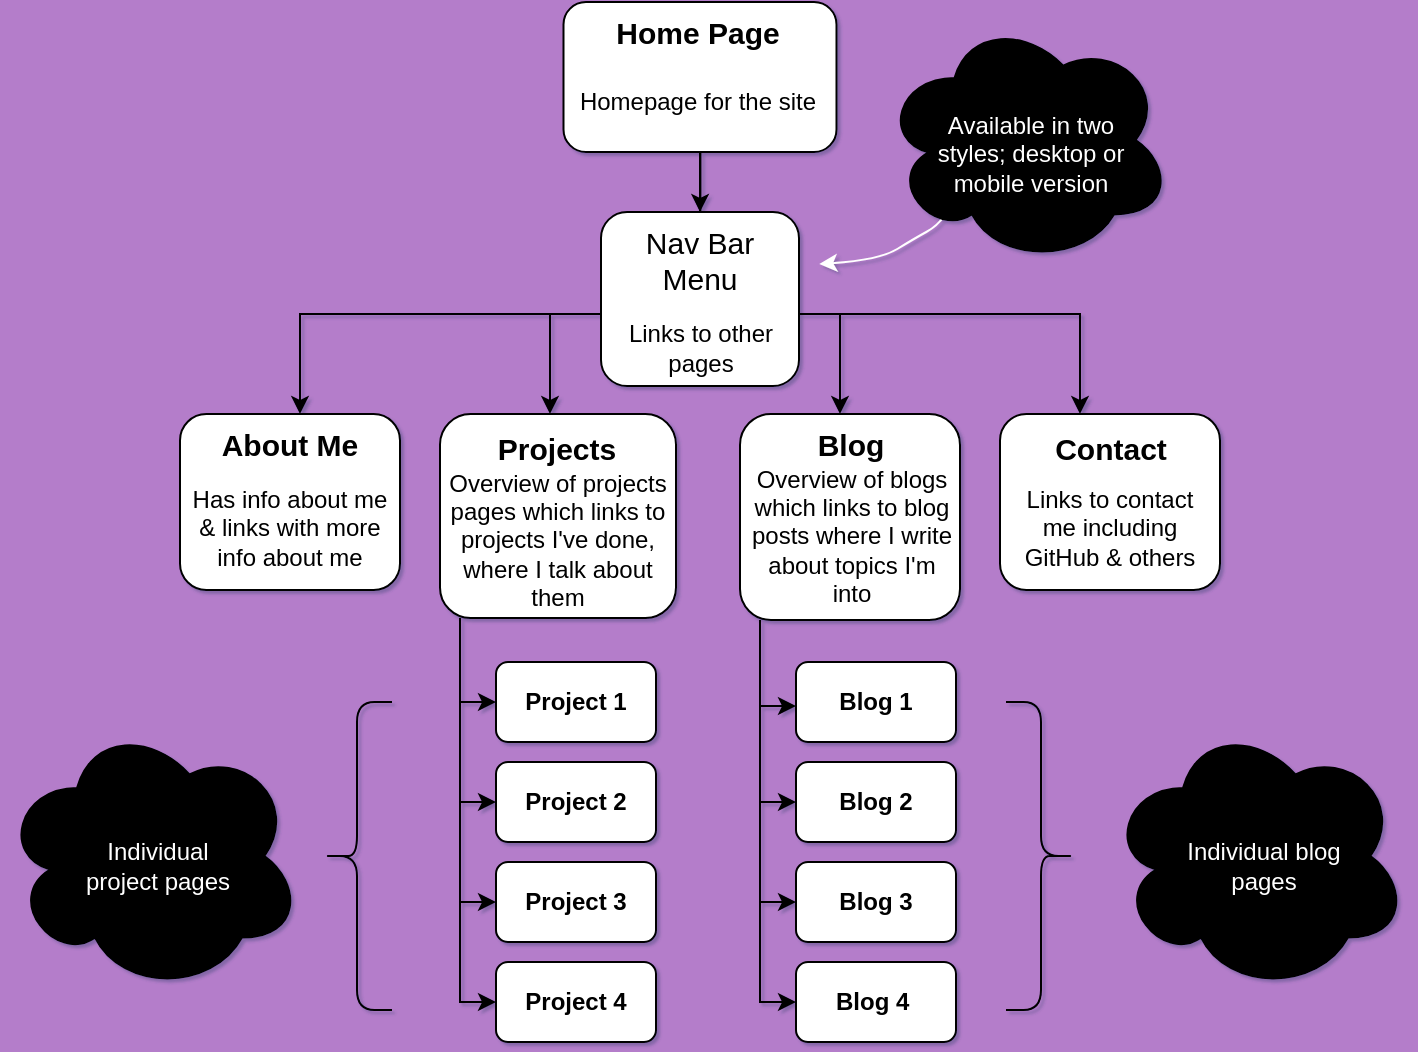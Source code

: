 <mxfile version="24.2.1" type="github">
  <diagram name="Page-1" id="1yRaigYc3yj3IqJBVuUs">
    <mxGraphModel dx="802" dy="652" grid="0" gridSize="10" guides="1" tooltips="1" connect="1" arrows="1" fold="1" page="1" pageScale="1" pageWidth="827" pageHeight="1169" background="#b47dca" math="0" shadow="1">
      <root>
        <mxCell id="0" />
        <mxCell id="1" parent="0" />
        <mxCell id="qFE32XwYqVBQK91fRqmA-3" value="" style="edgeStyle=orthogonalEdgeStyle;rounded=0;orthogonalLoop=1;jettySize=auto;html=1;" parent="1" source="qFE32XwYqVBQK91fRqmA-1" target="qFE32XwYqVBQK91fRqmA-2" edge="1">
          <mxGeometry relative="1" as="geometry">
            <Array as="points">
              <mxPoint x="405" y="200" />
              <mxPoint x="205" y="200" />
            </Array>
          </mxGeometry>
        </mxCell>
        <mxCell id="qFE32XwYqVBQK91fRqmA-5" value="" style="edgeStyle=orthogonalEdgeStyle;rounded=0;orthogonalLoop=1;jettySize=auto;html=1;" parent="1" source="qFE32XwYqVBQK91fRqmA-1" target="qFE32XwYqVBQK91fRqmA-4" edge="1">
          <mxGeometry relative="1" as="geometry">
            <Array as="points">
              <mxPoint x="405" y="200" />
              <mxPoint x="330" y="200" />
            </Array>
          </mxGeometry>
        </mxCell>
        <mxCell id="qFE32XwYqVBQK91fRqmA-10" value="" style="edgeStyle=orthogonalEdgeStyle;rounded=0;orthogonalLoop=1;jettySize=auto;html=1;" parent="1" edge="1">
          <mxGeometry relative="1" as="geometry">
            <mxPoint x="595" y="250" as="targetPoint" />
            <Array as="points">
              <mxPoint x="405" y="200" />
              <mxPoint x="595" y="200" />
            </Array>
            <mxPoint x="480" y="200" as="sourcePoint" />
          </mxGeometry>
        </mxCell>
        <mxCell id="qFE32XwYqVBQK91fRqmA-1" value="&lt;h3&gt;&lt;br&gt;&lt;/h3&gt;" style="rounded=1;whiteSpace=wrap;html=1;" parent="1" vertex="1">
          <mxGeometry x="336.75" y="44" width="136.5" height="75" as="geometry" />
        </mxCell>
        <mxCell id="qFE32XwYqVBQK91fRqmA-2" value="" style="whiteSpace=wrap;html=1;rounded=1;" parent="1" vertex="1">
          <mxGeometry x="145" y="250" width="110" height="88" as="geometry" />
        </mxCell>
        <mxCell id="zVClSLXwrI54ClEM0Tne-18" value="" style="edgeStyle=orthogonalEdgeStyle;rounded=0;orthogonalLoop=1;jettySize=auto;html=1;" parent="1" source="qFE32XwYqVBQK91fRqmA-4" target="zVClSLXwrI54ClEM0Tne-13" edge="1">
          <mxGeometry relative="1" as="geometry">
            <Array as="points">
              <mxPoint x="285" y="394" />
            </Array>
          </mxGeometry>
        </mxCell>
        <mxCell id="zVClSLXwrI54ClEM0Tne-20" value="" style="edgeStyle=orthogonalEdgeStyle;rounded=0;orthogonalLoop=1;jettySize=auto;html=1;entryX=0;entryY=0.5;entryDx=0;entryDy=0;" parent="1" source="qFE32XwYqVBQK91fRqmA-4" target="zVClSLXwrI54ClEM0Tne-8" edge="1">
          <mxGeometry relative="1" as="geometry">
            <mxPoint x="225" y="380" as="targetPoint" />
            <Array as="points">
              <mxPoint x="285" y="444" />
            </Array>
          </mxGeometry>
        </mxCell>
        <mxCell id="zVClSLXwrI54ClEM0Tne-22" value="" style="edgeStyle=orthogonalEdgeStyle;rounded=0;orthogonalLoop=1;jettySize=auto;html=1;entryX=0;entryY=0.5;entryDx=0;entryDy=0;" parent="1" source="qFE32XwYqVBQK91fRqmA-4" target="zVClSLXwrI54ClEM0Tne-15" edge="1">
          <mxGeometry relative="1" as="geometry">
            <Array as="points">
              <mxPoint x="285" y="494" />
            </Array>
          </mxGeometry>
        </mxCell>
        <mxCell id="zVClSLXwrI54ClEM0Tne-24" value="" style="edgeStyle=orthogonalEdgeStyle;rounded=0;orthogonalLoop=1;jettySize=auto;html=1;entryX=0;entryY=0.5;entryDx=0;entryDy=0;" parent="1" source="qFE32XwYqVBQK91fRqmA-4" target="zVClSLXwrI54ClEM0Tne-17" edge="1">
          <mxGeometry relative="1" as="geometry">
            <Array as="points">
              <mxPoint x="285" y="544" />
            </Array>
          </mxGeometry>
        </mxCell>
        <mxCell id="qFE32XwYqVBQK91fRqmA-4" value="" style="whiteSpace=wrap;html=1;rounded=1;" parent="1" vertex="1">
          <mxGeometry x="275" y="250" width="118" height="102" as="geometry" />
        </mxCell>
        <mxCell id="qFE32XwYqVBQK91fRqmA-9" value="" style="whiteSpace=wrap;html=1;rounded=1;" parent="1" vertex="1">
          <mxGeometry x="555" y="250" width="110" height="88" as="geometry" />
        </mxCell>
        <mxCell id="qFE32XwYqVBQK91fRqmA-16" value="" style="edgeStyle=orthogonalEdgeStyle;rounded=0;orthogonalLoop=1;jettySize=auto;html=1;" parent="1" source="qFE32XwYqVBQK91fRqmA-1" edge="1">
          <mxGeometry relative="1" as="geometry">
            <mxPoint x="405" y="150" as="sourcePoint" />
            <mxPoint x="405" y="180" as="targetPoint" />
          </mxGeometry>
        </mxCell>
        <mxCell id="qFE32XwYqVBQK91fRqmA-17" value="" style="edgeStyle=orthogonalEdgeStyle;rounded=0;orthogonalLoop=1;jettySize=auto;html=1;" parent="1" source="qFE32XwYqVBQK91fRqmA-1" edge="1">
          <mxGeometry relative="1" as="geometry">
            <mxPoint x="405" y="150" as="sourcePoint" />
            <mxPoint x="405" y="180" as="targetPoint" />
          </mxGeometry>
        </mxCell>
        <mxCell id="qFE32XwYqVBQK91fRqmA-18" value="" style="edgeStyle=orthogonalEdgeStyle;rounded=0;orthogonalLoop=1;jettySize=auto;html=1;" parent="1" source="qFE32XwYqVBQK91fRqmA-1" edge="1">
          <mxGeometry relative="1" as="geometry">
            <mxPoint x="405" y="150" as="sourcePoint" />
            <mxPoint x="405" y="180" as="targetPoint" />
            <Array as="points" />
          </mxGeometry>
        </mxCell>
        <mxCell id="zVClSLXwrI54ClEM0Tne-3" value="" style="edgeStyle=orthogonalEdgeStyle;rounded=0;orthogonalLoop=1;jettySize=auto;html=1;" parent="1" source="qFE32XwYqVBQK91fRqmA-1" target="zVClSLXwrI54ClEM0Tne-2" edge="1">
          <mxGeometry relative="1" as="geometry">
            <mxPoint x="465" y="250" as="targetPoint" />
            <Array as="points" />
            <mxPoint x="405" y="150" as="sourcePoint" />
          </mxGeometry>
        </mxCell>
        <mxCell id="zVClSLXwrI54ClEM0Tne-7" value="" style="edgeStyle=orthogonalEdgeStyle;rounded=0;orthogonalLoop=1;jettySize=auto;html=1;" parent="1" source="zVClSLXwrI54ClEM0Tne-2" target="zVClSLXwrI54ClEM0Tne-5" edge="1">
          <mxGeometry relative="1" as="geometry">
            <Array as="points">
              <mxPoint x="475" y="200" />
            </Array>
          </mxGeometry>
        </mxCell>
        <mxCell id="zVClSLXwrI54ClEM0Tne-2" value="" style="rounded=1;whiteSpace=wrap;html=1;" parent="1" vertex="1">
          <mxGeometry x="355.5" y="149" width="99" height="87" as="geometry" />
        </mxCell>
        <mxCell id="zVClSLXwrI54ClEM0Tne-32" value="" style="edgeStyle=orthogonalEdgeStyle;rounded=0;orthogonalLoop=1;jettySize=auto;html=1;entryX=0;entryY=0.5;entryDx=0;entryDy=0;" parent="1" source="zVClSLXwrI54ClEM0Tne-5" target="zVClSLXwrI54ClEM0Tne-29" edge="1">
          <mxGeometry relative="1" as="geometry">
            <Array as="points">
              <mxPoint x="435" y="544" />
            </Array>
          </mxGeometry>
        </mxCell>
        <mxCell id="zVClSLXwrI54ClEM0Tne-34" value="" style="edgeStyle=orthogonalEdgeStyle;rounded=0;orthogonalLoop=1;jettySize=auto;html=1;entryX=0;entryY=0.5;entryDx=0;entryDy=0;" parent="1" source="zVClSLXwrI54ClEM0Tne-5" target="zVClSLXwrI54ClEM0Tne-28" edge="1">
          <mxGeometry relative="1" as="geometry">
            <Array as="points">
              <mxPoint x="435" y="494" />
            </Array>
          </mxGeometry>
        </mxCell>
        <mxCell id="zVClSLXwrI54ClEM0Tne-35" value="" style="edgeStyle=orthogonalEdgeStyle;rounded=0;orthogonalLoop=1;jettySize=auto;html=1;entryX=0;entryY=0.5;entryDx=0;entryDy=0;" parent="1" source="zVClSLXwrI54ClEM0Tne-5" target="zVClSLXwrI54ClEM0Tne-26" edge="1">
          <mxGeometry relative="1" as="geometry">
            <mxPoint x="445" y="490" as="targetPoint" />
            <Array as="points">
              <mxPoint x="435" y="444" />
            </Array>
          </mxGeometry>
        </mxCell>
        <mxCell id="zVClSLXwrI54ClEM0Tne-5" value="" style="whiteSpace=wrap;html=1;rounded=1;" parent="1" vertex="1">
          <mxGeometry x="425" y="250" width="110" height="103" as="geometry" />
        </mxCell>
        <mxCell id="zVClSLXwrI54ClEM0Tne-8" value="&lt;b&gt;Project 2&lt;/b&gt;" style="whiteSpace=wrap;html=1;rounded=1;" parent="1" vertex="1">
          <mxGeometry x="303" y="424" width="80" height="40" as="geometry" />
        </mxCell>
        <mxCell id="zVClSLXwrI54ClEM0Tne-13" value="" style="whiteSpace=wrap;html=1;rounded=1;" parent="1" vertex="1">
          <mxGeometry x="303" y="374" width="80" height="40" as="geometry" />
        </mxCell>
        <mxCell id="zVClSLXwrI54ClEM0Tne-15" value="&lt;b&gt;Project 3&lt;/b&gt;" style="whiteSpace=wrap;html=1;rounded=1;" parent="1" vertex="1">
          <mxGeometry x="303" y="474" width="80" height="40" as="geometry" />
        </mxCell>
        <mxCell id="zVClSLXwrI54ClEM0Tne-17" value="&lt;b&gt;Project 4&lt;/b&gt;" style="whiteSpace=wrap;html=1;rounded=1;" parent="1" vertex="1">
          <mxGeometry x="303" y="524" width="80" height="40" as="geometry" />
        </mxCell>
        <mxCell id="zVClSLXwrI54ClEM0Tne-26" value="&lt;b&gt;Blog 2&lt;/b&gt;" style="whiteSpace=wrap;html=1;rounded=1;" parent="1" vertex="1">
          <mxGeometry x="453" y="424" width="80" height="40" as="geometry" />
        </mxCell>
        <mxCell id="zVClSLXwrI54ClEM0Tne-27" value="&lt;b&gt;Blog 1&lt;/b&gt;" style="whiteSpace=wrap;html=1;rounded=1;" parent="1" vertex="1">
          <mxGeometry x="453" y="374" width="80" height="40" as="geometry" />
        </mxCell>
        <mxCell id="zVClSLXwrI54ClEM0Tne-28" value="&lt;b&gt;Blog 3&lt;/b&gt;" style="whiteSpace=wrap;html=1;rounded=1;" parent="1" vertex="1">
          <mxGeometry x="453" y="474" width="80" height="40" as="geometry" />
        </mxCell>
        <mxCell id="zVClSLXwrI54ClEM0Tne-29" value="&lt;b&gt;Blog 4&amp;nbsp;&lt;/b&gt;" style="whiteSpace=wrap;html=1;rounded=1;" parent="1" vertex="1">
          <mxGeometry x="453" y="524" width="80" height="40" as="geometry" />
        </mxCell>
        <mxCell id="zVClSLXwrI54ClEM0Tne-37" value="Homepage for the site" style="text;strokeColor=none;align=center;fillColor=none;html=1;verticalAlign=middle;whiteSpace=wrap;rounded=0;" parent="1" vertex="1">
          <mxGeometry x="343.13" y="79" width="121.5" height="30" as="geometry" />
        </mxCell>
        <mxCell id="zVClSLXwrI54ClEM0Tne-39" value="&lt;font style=&quot;font-size: 15px;&quot;&gt;Nav Bar Menu&lt;/font&gt;" style="text;strokeColor=none;align=center;fillColor=none;html=1;verticalAlign=middle;whiteSpace=wrap;rounded=0;" parent="1" vertex="1">
          <mxGeometry x="361.94" y="158" width="86.12" height="30" as="geometry" />
        </mxCell>
        <mxCell id="zVClSLXwrI54ClEM0Tne-44" value="&lt;b&gt;&lt;font style=&quot;font-size: 15px;&quot;&gt;Home Page&lt;/font&gt;&lt;/b&gt;" style="text;strokeColor=none;align=center;fillColor=none;html=1;verticalAlign=middle;whiteSpace=wrap;rounded=0;" parent="1" vertex="1">
          <mxGeometry x="336.75" y="44" width="134.25" height="30" as="geometry" />
        </mxCell>
        <mxCell id="zVClSLXwrI54ClEM0Tne-45" value="Links to other pages" style="text;strokeColor=none;align=center;fillColor=none;html=1;verticalAlign=middle;whiteSpace=wrap;rounded=0;" parent="1" vertex="1">
          <mxGeometry x="355.5" y="200" width="98.5" height="34" as="geometry" />
        </mxCell>
        <mxCell id="zVClSLXwrI54ClEM0Tne-47" value="&lt;b&gt;&lt;font style=&quot;font-size: 15px;&quot;&gt;About Me&lt;/font&gt;&lt;/b&gt;" style="text;strokeColor=none;align=center;fillColor=none;html=1;verticalAlign=middle;whiteSpace=wrap;rounded=0;" parent="1" vertex="1">
          <mxGeometry x="146" y="250" width="108" height="30" as="geometry" />
        </mxCell>
        <mxCell id="zVClSLXwrI54ClEM0Tne-49" value="Has info about me &amp;amp; links with more info about me" style="text;strokeColor=none;align=center;fillColor=none;html=1;verticalAlign=middle;whiteSpace=wrap;rounded=0;" parent="1" vertex="1">
          <mxGeometry x="145" y="290" width="110" height="34" as="geometry" />
        </mxCell>
        <mxCell id="zVClSLXwrI54ClEM0Tne-51" value="" style="edgeStyle=orthogonalEdgeStyle;rounded=0;orthogonalLoop=1;jettySize=auto;html=1;" parent="1" edge="1">
          <mxGeometry relative="1" as="geometry">
            <mxPoint x="435" y="356" as="sourcePoint" />
            <mxPoint x="453" y="396" as="targetPoint" />
            <Array as="points">
              <mxPoint x="435" y="396" />
            </Array>
          </mxGeometry>
        </mxCell>
        <mxCell id="zVClSLXwrI54ClEM0Tne-52" value="&lt;span style=&quot;font-size: 15px;&quot;&gt;&lt;b&gt;Projects&lt;/b&gt;&lt;/span&gt;" style="text;strokeColor=none;align=center;fillColor=none;html=1;verticalAlign=middle;whiteSpace=wrap;rounded=0;" parent="1" vertex="1">
          <mxGeometry x="278" y="252" width="111" height="30" as="geometry" />
        </mxCell>
        <mxCell id="zVClSLXwrI54ClEM0Tne-53" value="&lt;b&gt;&lt;font style=&quot;font-size: 15px;&quot;&gt;Blog&lt;/font&gt;&lt;/b&gt;" style="text;strokeColor=none;align=center;fillColor=none;html=1;verticalAlign=middle;whiteSpace=wrap;rounded=0;" parent="1" vertex="1">
          <mxGeometry x="425" y="250" width="111" height="30" as="geometry" />
        </mxCell>
        <mxCell id="zVClSLXwrI54ClEM0Tne-54" value="&lt;b&gt;&lt;font style=&quot;font-size: 15px;&quot;&gt;Contact&lt;/font&gt;&lt;/b&gt;" style="text;strokeColor=none;align=center;fillColor=none;html=1;verticalAlign=middle;whiteSpace=wrap;rounded=0;" parent="1" vertex="1">
          <mxGeometry x="555" y="252" width="111" height="30" as="geometry" />
        </mxCell>
        <mxCell id="zVClSLXwrI54ClEM0Tne-55" value="Links to contact me including GitHub &amp;amp; others" style="text;strokeColor=none;align=center;fillColor=none;html=1;verticalAlign=middle;whiteSpace=wrap;rounded=0;" parent="1" vertex="1">
          <mxGeometry x="558" y="290" width="104" height="34" as="geometry" />
        </mxCell>
        <mxCell id="zVClSLXwrI54ClEM0Tne-56" value="Overview of blogs which links to blog posts where I write about topics I&#39;m into" style="text;strokeColor=none;align=center;fillColor=none;html=1;verticalAlign=middle;whiteSpace=wrap;rounded=0;" parent="1" vertex="1">
          <mxGeometry x="429" y="294" width="104" height="34" as="geometry" />
        </mxCell>
        <mxCell id="zVClSLXwrI54ClEM0Tne-57" value="Overview of projects pages which links to projects I&#39;ve done, where I talk about them" style="text;strokeColor=none;align=center;fillColor=none;html=1;verticalAlign=middle;whiteSpace=wrap;rounded=0;" parent="1" vertex="1">
          <mxGeometry x="278" y="296" width="112" height="34" as="geometry" />
        </mxCell>
        <mxCell id="zVClSLXwrI54ClEM0Tne-58" value="&lt;b&gt;Project 1&lt;/b&gt;" style="text;strokeColor=none;align=center;fillColor=none;html=1;verticalAlign=middle;whiteSpace=wrap;rounded=0;" parent="1" vertex="1">
          <mxGeometry x="313" y="379" width="60" height="30" as="geometry" />
        </mxCell>
        <mxCell id="JP2hXoU_zF4o3-1WAwiD-1" value="" style="shape=curlyBracket;whiteSpace=wrap;html=1;rounded=1;flipH=1;labelPosition=right;verticalLabelPosition=middle;align=left;verticalAlign=middle;size=0.5;" vertex="1" parent="1">
          <mxGeometry x="558" y="394" width="35" height="154" as="geometry" />
        </mxCell>
        <mxCell id="JP2hXoU_zF4o3-1WAwiD-3" value="" style="ellipse;shape=cloud;whiteSpace=wrap;html=1;fillColor=#000000;" vertex="1" parent="1">
          <mxGeometry x="609" y="403" width="150" height="136" as="geometry" />
        </mxCell>
        <mxCell id="JP2hXoU_zF4o3-1WAwiD-4" value="Individual blog pages" style="text;strokeColor=none;align=center;fillColor=none;html=1;verticalAlign=middle;whiteSpace=wrap;rounded=0;fontColor=#FFFFFF;" vertex="1" parent="1">
          <mxGeometry x="641" y="447" width="92" height="58" as="geometry" />
        </mxCell>
        <mxCell id="JP2hXoU_zF4o3-1WAwiD-5" value="" style="shape=curlyBracket;whiteSpace=wrap;html=1;rounded=1;flipH=1;labelPosition=right;verticalLabelPosition=middle;align=left;verticalAlign=middle;size=0.5;rotation=-180;" vertex="1" parent="1">
          <mxGeometry x="216" y="394" width="35" height="154" as="geometry" />
        </mxCell>
        <mxCell id="JP2hXoU_zF4o3-1WAwiD-6" value="" style="ellipse;shape=cloud;whiteSpace=wrap;html=1;fillColor=#000000;" vertex="1" parent="1">
          <mxGeometry x="56" y="403" width="150" height="136" as="geometry" />
        </mxCell>
        <mxCell id="JP2hXoU_zF4o3-1WAwiD-7" value="Individual project pages" style="text;strokeColor=none;align=center;fillColor=none;html=1;verticalAlign=middle;whiteSpace=wrap;rounded=0;fontColor=#FFFFFF;" vertex="1" parent="1">
          <mxGeometry x="88" y="447" width="92" height="58" as="geometry" />
        </mxCell>
        <mxCell id="JP2hXoU_zF4o3-1WAwiD-13" value="" style="curved=1;endArrow=classic;html=1;rounded=0;fontColor=#FFCCFF;strokeColor=#FFFFFF;" edge="1" parent="1">
          <mxGeometry width="50" height="50" relative="1" as="geometry">
            <mxPoint x="532.63" y="146" as="sourcePoint" />
            <mxPoint x="464.63" y="175" as="targetPoint" />
            <Array as="points">
              <mxPoint x="530.63" y="146" />
              <mxPoint x="523.63" y="156" />
              <mxPoint x="512.63" y="162" />
              <mxPoint x="494.63" y="173" />
            </Array>
          </mxGeometry>
        </mxCell>
        <mxCell id="JP2hXoU_zF4o3-1WAwiD-9" value="" style="ellipse;shape=cloud;whiteSpace=wrap;html=1;fillColor=#000000;" vertex="1" parent="1">
          <mxGeometry x="496" y="51" width="145" height="124" as="geometry" />
        </mxCell>
        <mxCell id="JP2hXoU_zF4o3-1WAwiD-10" value="Available in two styles; desktop or mobile version" style="text;strokeColor=none;align=center;fillColor=none;html=1;verticalAlign=middle;whiteSpace=wrap;rounded=0;fontColor=#FFFFFF;" vertex="1" parent="1">
          <mxGeometry x="522" y="91" width="97" height="58" as="geometry" />
        </mxCell>
      </root>
    </mxGraphModel>
  </diagram>
</mxfile>
